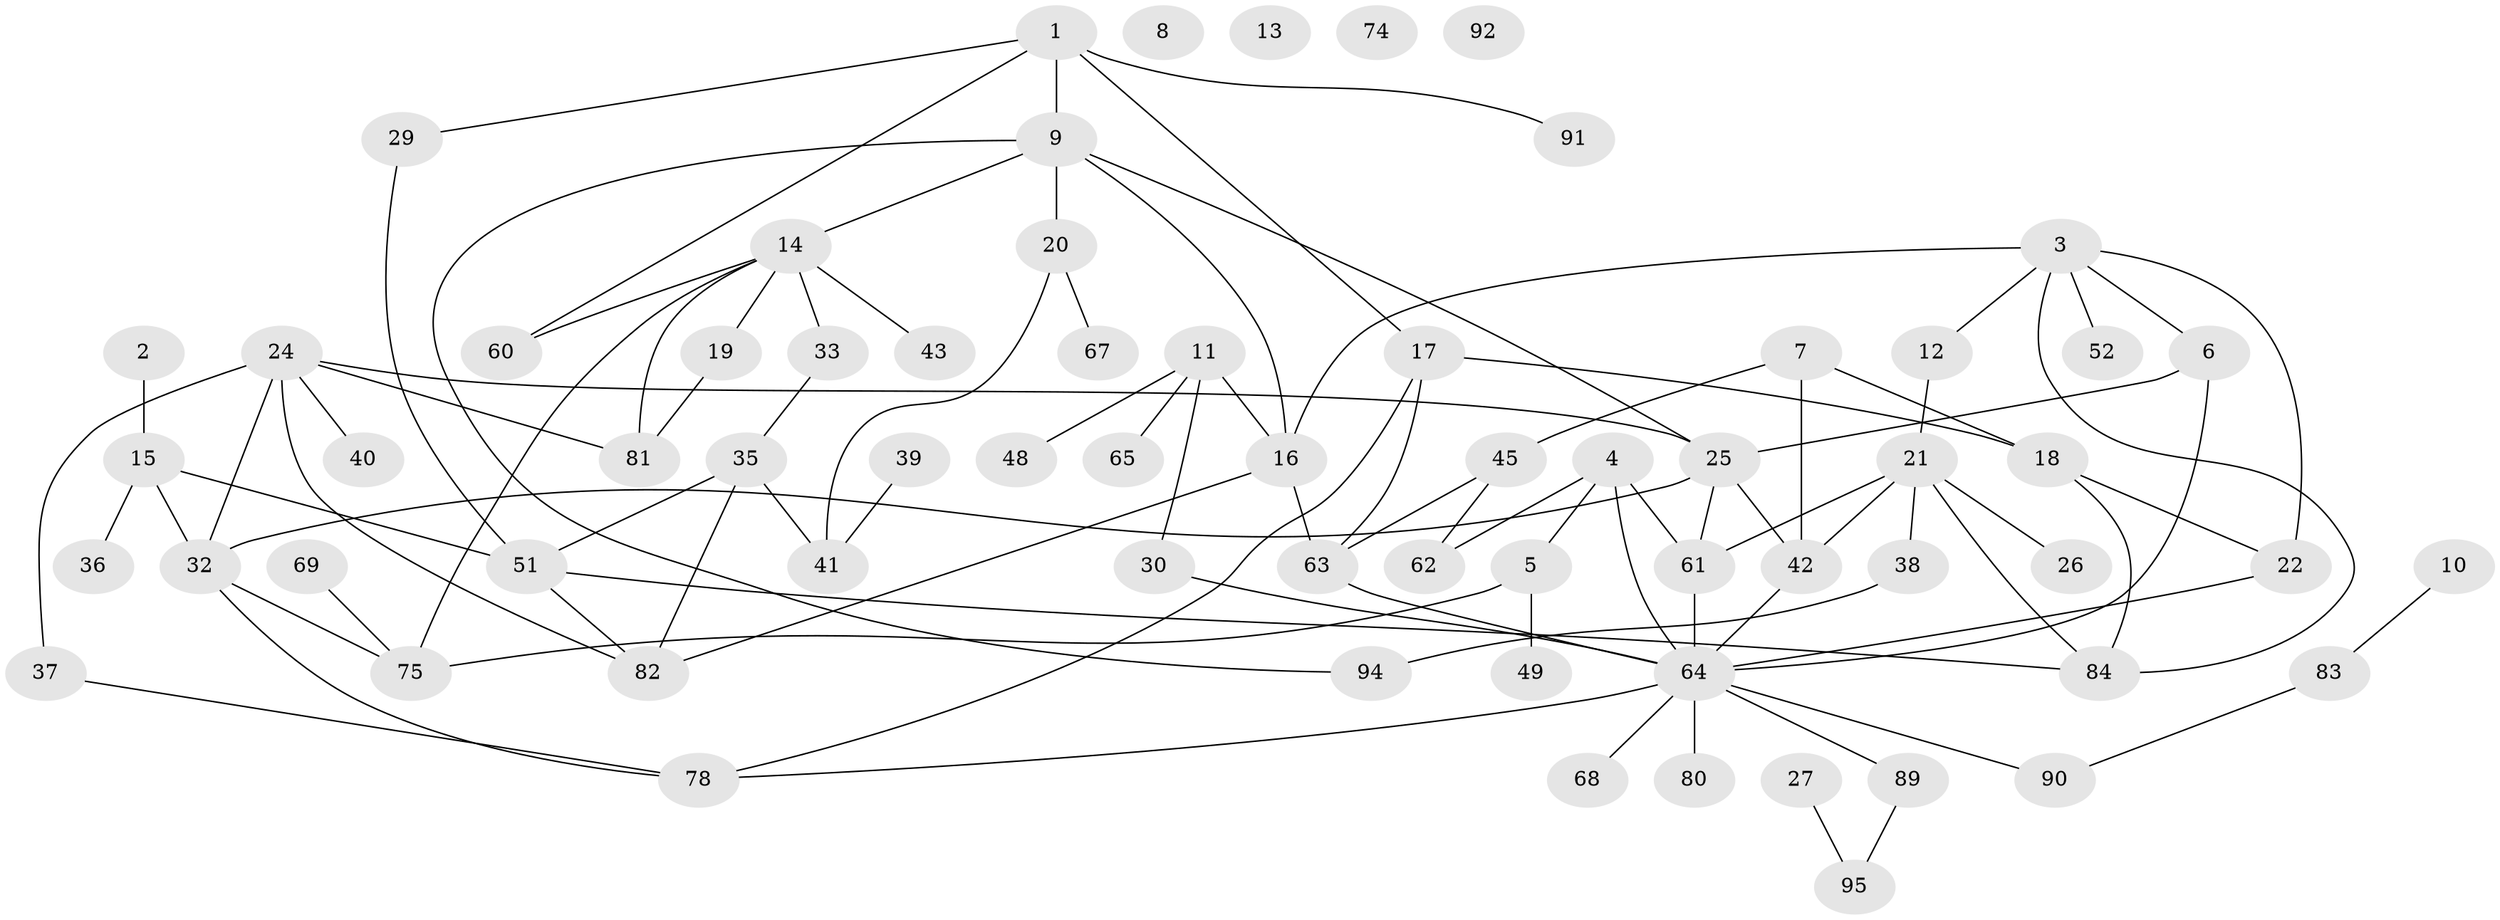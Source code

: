 // original degree distribution, {5: 0.0625, 1: 0.23958333333333334, 4: 0.15625, 3: 0.22916666666666666, 0: 0.041666666666666664, 2: 0.22916666666666666, 6: 0.020833333333333332, 8: 0.010416666666666666, 7: 0.010416666666666666}
// Generated by graph-tools (version 1.1) at 2025/41/03/06/25 10:41:20]
// undirected, 67 vertices, 95 edges
graph export_dot {
graph [start="1"]
  node [color=gray90,style=filled];
  1 [super="+72"];
  2;
  3 [super="+50"];
  4 [super="+56"];
  5;
  6 [super="+46"];
  7;
  8;
  9 [super="+28"];
  10 [super="+70"];
  11 [super="+23"];
  12;
  13;
  14 [super="+88"];
  15 [super="+54"];
  16 [super="+34"];
  17 [super="+59"];
  18 [super="+53"];
  19;
  20 [super="+76"];
  21 [super="+31"];
  22 [super="+71"];
  24 [super="+44"];
  25;
  26;
  27;
  29;
  30 [super="+47"];
  32 [super="+96"];
  33 [super="+66"];
  35 [super="+73"];
  36;
  37;
  38 [super="+57"];
  39;
  40;
  41;
  42 [super="+79"];
  43;
  45 [super="+77"];
  48 [super="+58"];
  49;
  51 [super="+55"];
  52;
  60;
  61;
  62;
  63;
  64 [super="+86"];
  65;
  67;
  68 [super="+93"];
  69;
  74;
  75;
  78 [super="+85"];
  80;
  81;
  82 [super="+87"];
  83;
  84;
  89;
  90;
  91;
  92;
  94;
  95;
  1 -- 29;
  1 -- 91;
  1 -- 9;
  1 -- 60;
  1 -- 17;
  2 -- 15;
  3 -- 6;
  3 -- 16;
  3 -- 52;
  3 -- 12;
  3 -- 84;
  3 -- 22;
  4 -- 61;
  4 -- 62;
  4 -- 64;
  4 -- 5;
  5 -- 49;
  5 -- 75;
  6 -- 64;
  6 -- 25;
  7 -- 18;
  7 -- 42;
  7 -- 45;
  9 -- 25;
  9 -- 20;
  9 -- 16;
  9 -- 94;
  9 -- 14;
  10 -- 83;
  11 -- 65;
  11 -- 48;
  11 -- 30;
  11 -- 16;
  12 -- 21;
  14 -- 43;
  14 -- 33 [weight=2];
  14 -- 81;
  14 -- 19;
  14 -- 75;
  14 -- 60;
  15 -- 36;
  15 -- 32;
  15 -- 51;
  16 -- 82;
  16 -- 63;
  17 -- 18;
  17 -- 78;
  17 -- 63;
  18 -- 22;
  18 -- 84;
  19 -- 81;
  20 -- 67;
  20 -- 41;
  21 -- 42;
  21 -- 84;
  21 -- 38;
  21 -- 26;
  21 -- 61;
  22 -- 64;
  24 -- 25;
  24 -- 37;
  24 -- 40;
  24 -- 81;
  24 -- 32;
  24 -- 82;
  25 -- 61;
  25 -- 32;
  25 -- 42;
  27 -- 95;
  29 -- 51;
  30 -- 64;
  32 -- 78;
  32 -- 75;
  33 -- 35;
  35 -- 41;
  35 -- 51;
  35 -- 82;
  37 -- 78;
  38 -- 94;
  39 -- 41;
  42 -- 64;
  45 -- 63;
  45 -- 62;
  51 -- 82;
  51 -- 84;
  61 -- 64;
  63 -- 64;
  64 -- 89;
  64 -- 80;
  64 -- 90;
  64 -- 78;
  64 -- 68;
  69 -- 75;
  83 -- 90;
  89 -- 95;
}
